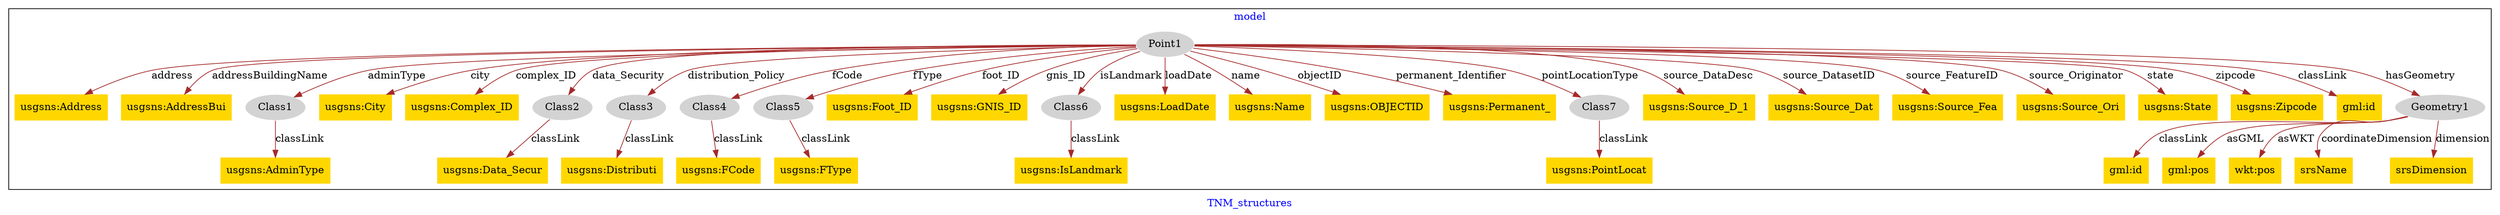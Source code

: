 digraph n0 {
fontcolor="blue"
remincross="true"
label="TNM_structures"
subgraph cluster {
label="model"
n2[style="filled",color="white",fillcolor="lightgray",label="Point1"];
n3[shape="plaintext",style="filled",fillcolor="gold",label="usgsns:Address"];
n4[shape="plaintext",style="filled",fillcolor="gold",label="usgsns:AddressBui"];
n5[style="filled",color="white",fillcolor="lightgray",label="Class1"];
n6[shape="plaintext",style="filled",fillcolor="gold",label="usgsns:City"];
n7[shape="plaintext",style="filled",fillcolor="gold",label="usgsns:Complex_ID"];
n8[style="filled",color="white",fillcolor="lightgray",label="Class2"];
n9[style="filled",color="white",fillcolor="lightgray",label="Class3"];
n10[style="filled",color="white",fillcolor="lightgray",label="Class4"];
n11[style="filled",color="white",fillcolor="lightgray",label="Class5"];
n12[shape="plaintext",style="filled",fillcolor="gold",label="usgsns:Foot_ID"];
n13[shape="plaintext",style="filled",fillcolor="gold",label="usgsns:GNIS_ID"];
n14[style="filled",color="white",fillcolor="lightgray",label="Class6"];
n15[shape="plaintext",style="filled",fillcolor="gold",label="usgsns:LoadDate"];
n16[shape="plaintext",style="filled",fillcolor="gold",label="usgsns:Name"];
n17[shape="plaintext",style="filled",fillcolor="gold",label="usgsns:OBJECTID"];
n18[shape="plaintext",style="filled",fillcolor="gold",label="usgsns:Permanent_"];
n19[style="filled",color="white",fillcolor="lightgray",label="Class7"];
n20[shape="plaintext",style="filled",fillcolor="gold",label="usgsns:Source_D_1"];
n21[shape="plaintext",style="filled",fillcolor="gold",label="usgsns:Source_Dat"];
n22[shape="plaintext",style="filled",fillcolor="gold",label="usgsns:Source_Fea"];
n23[shape="plaintext",style="filled",fillcolor="gold",label="usgsns:Source_Ori"];
n24[shape="plaintext",style="filled",fillcolor="gold",label="usgsns:State"];
n25[shape="plaintext",style="filled",fillcolor="gold",label="usgsns:Zipcode"];
n26[shape="plaintext",style="filled",fillcolor="gold",label="gml:id"];
n27[style="filled",color="white",fillcolor="lightgray",label="Geometry1"];
n28[shape="plaintext",style="filled",fillcolor="gold",label="gml:id"];
n29[shape="plaintext",style="filled",fillcolor="gold",label="gml:pos"];
n30[shape="plaintext",style="filled",fillcolor="gold",label="wkt:pos"];
n31[shape="plaintext",style="filled",fillcolor="gold",label="srsName"];
n32[shape="plaintext",style="filled",fillcolor="gold",label="srsDimension"];
n33[shape="plaintext",style="filled",fillcolor="gold",label="usgsns:AdminType"];
n34[shape="plaintext",style="filled",fillcolor="gold",label="usgsns:Data_Secur"];
n35[shape="plaintext",style="filled",fillcolor="gold",label="usgsns:Distributi"];
n36[shape="plaintext",style="filled",fillcolor="gold",label="usgsns:FCode"];
n37[shape="plaintext",style="filled",fillcolor="gold",label="usgsns:FType"];
n38[shape="plaintext",style="filled",fillcolor="gold",label="usgsns:IsLandmark"];
n39[shape="plaintext",style="filled",fillcolor="gold",label="usgsns:PointLocat"];
}
n2 -> n3[color="brown",fontcolor="black",label="address"]
n2 -> n4[color="brown",fontcolor="black",label="addressBuildingName"]
n2 -> n5[color="brown",fontcolor="black",label="adminType"]
n2 -> n6[color="brown",fontcolor="black",label="city"]
n2 -> n7[color="brown",fontcolor="black",label="complex_ID"]
n2 -> n8[color="brown",fontcolor="black",label="data_Security"]
n2 -> n9[color="brown",fontcolor="black",label="distribution_Policy"]
n2 -> n10[color="brown",fontcolor="black",label="fCode"]
n2 -> n11[color="brown",fontcolor="black",label="fType"]
n2 -> n12[color="brown",fontcolor="black",label="foot_ID"]
n2 -> n13[color="brown",fontcolor="black",label="gnis_ID"]
n2 -> n14[color="brown",fontcolor="black",label="isLandmark"]
n2 -> n15[color="brown",fontcolor="black",label="loadDate"]
n2 -> n16[color="brown",fontcolor="black",label="name"]
n2 -> n17[color="brown",fontcolor="black",label="objectID"]
n2 -> n18[color="brown",fontcolor="black",label="permanent_Identifier"]
n2 -> n19[color="brown",fontcolor="black",label="pointLocationType"]
n2 -> n20[color="brown",fontcolor="black",label="source_DataDesc"]
n2 -> n21[color="brown",fontcolor="black",label="source_DatasetID"]
n2 -> n22[color="brown",fontcolor="black",label="source_FeatureID"]
n2 -> n23[color="brown",fontcolor="black",label="source_Originator"]
n2 -> n24[color="brown",fontcolor="black",label="state"]
n2 -> n25[color="brown",fontcolor="black",label="zipcode"]
n2 -> n26[color="brown",fontcolor="black",label="classLink"]
n2 -> n27[color="brown",fontcolor="black",label="hasGeometry"]
n27 -> n28[color="brown",fontcolor="black",label="classLink"]
n27 -> n29[color="brown",fontcolor="black",label="asGML"]
n27 -> n30[color="brown",fontcolor="black",label="asWKT"]
n27 -> n31[color="brown",fontcolor="black",label="coordinateDimension"]
n27 -> n32[color="brown",fontcolor="black",label="dimension"]
n5 -> n33[color="brown",fontcolor="black",label="classLink"]
n8 -> n34[color="brown",fontcolor="black",label="classLink"]
n9 -> n35[color="brown",fontcolor="black",label="classLink"]
n10 -> n36[color="brown",fontcolor="black",label="classLink"]
n11 -> n37[color="brown",fontcolor="black",label="classLink"]
n14 -> n38[color="brown",fontcolor="black",label="classLink"]
n19 -> n39[color="brown",fontcolor="black",label="classLink"]
}
